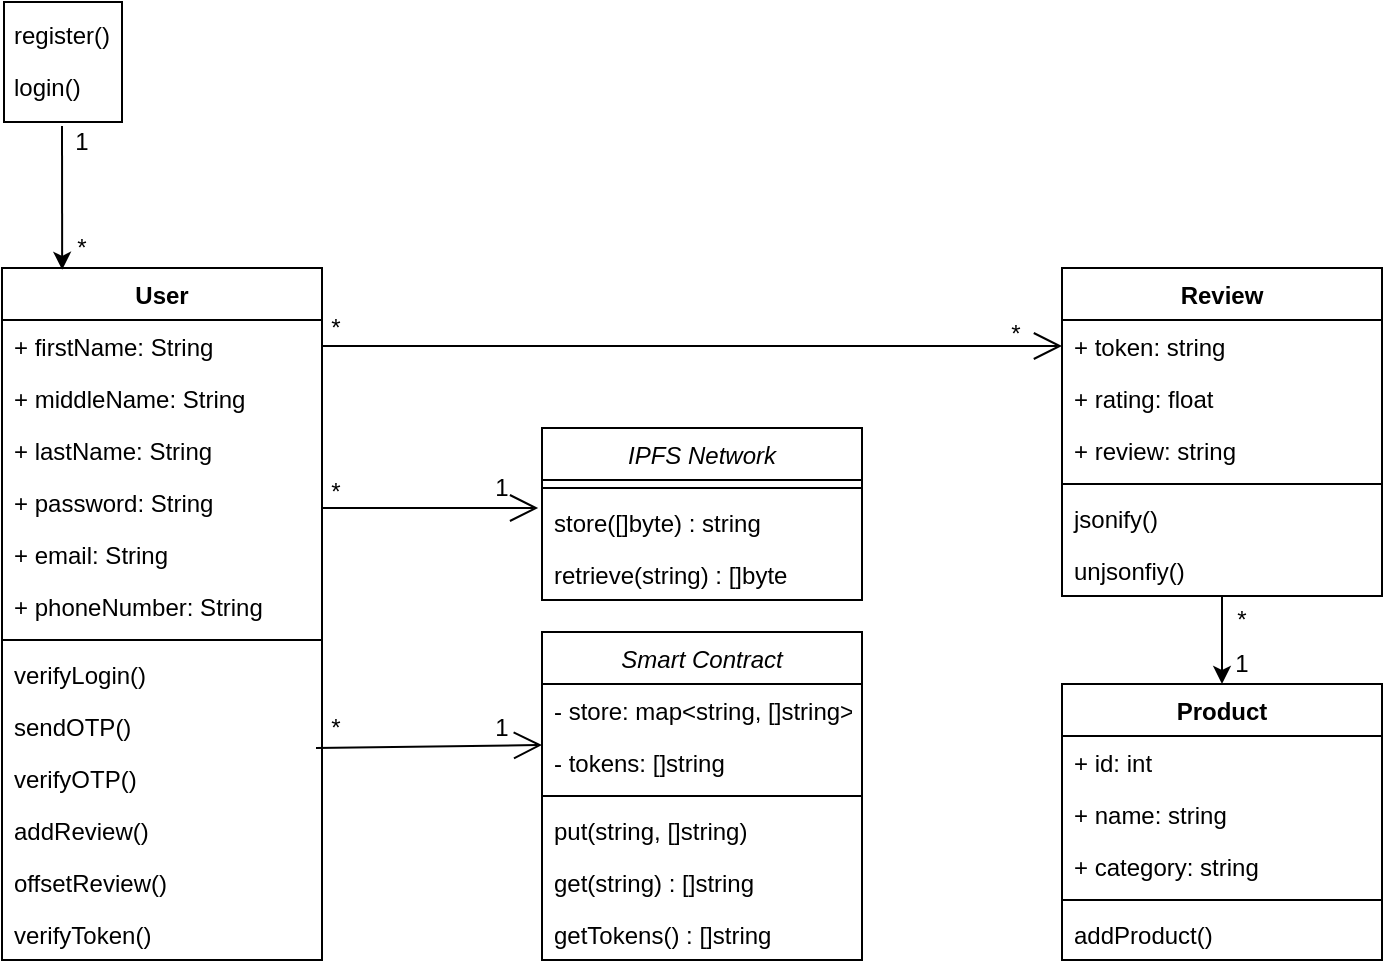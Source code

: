 <mxfile version="14.4.2" type="device"><diagram id="wdPWz4JIPlnxMpHDHww-" name="Page-1"><mxGraphModel dx="868" dy="478" grid="1" gridSize="10" guides="1" tooltips="1" connect="1" arrows="1" fold="1" page="1" pageScale="1" pageWidth="850" pageHeight="1100" math="0" shadow="0"><root><mxCell id="0"/><mxCell id="1" parent="0"/><mxCell id="s7AOD7sa34dvjV7KfI_O-47" value="" style="rounded=0;whiteSpace=wrap;html=1;" vertex="1" parent="1"><mxGeometry x="131" y="27" width="59" height="60" as="geometry"/></mxCell><mxCell id="s7AOD7sa34dvjV7KfI_O-8" value="User" style="swimlane;fontStyle=1;align=center;verticalAlign=top;childLayout=stackLayout;horizontal=1;startSize=26;horizontalStack=0;resizeParent=1;resizeParentMax=0;resizeLast=0;collapsible=1;marginBottom=0;" vertex="1" parent="1"><mxGeometry x="130" y="160" width="160" height="346" as="geometry"/></mxCell><mxCell id="s7AOD7sa34dvjV7KfI_O-12" value="+ firstName: String" style="text;strokeColor=none;fillColor=none;align=left;verticalAlign=top;spacingLeft=4;spacingRight=4;overflow=hidden;rotatable=0;points=[[0,0.5],[1,0.5]];portConstraint=eastwest;" vertex="1" parent="s7AOD7sa34dvjV7KfI_O-8"><mxGeometry y="26" width="160" height="26" as="geometry"/></mxCell><mxCell id="s7AOD7sa34dvjV7KfI_O-13" value="+ middleName: String" style="text;strokeColor=none;fillColor=none;align=left;verticalAlign=top;spacingLeft=4;spacingRight=4;overflow=hidden;rotatable=0;points=[[0,0.5],[1,0.5]];portConstraint=eastwest;" vertex="1" parent="s7AOD7sa34dvjV7KfI_O-8"><mxGeometry y="52" width="160" height="26" as="geometry"/></mxCell><mxCell id="s7AOD7sa34dvjV7KfI_O-14" value="+ lastName: String" style="text;strokeColor=none;fillColor=none;align=left;verticalAlign=top;spacingLeft=4;spacingRight=4;overflow=hidden;rotatable=0;points=[[0,0.5],[1,0.5]];portConstraint=eastwest;" vertex="1" parent="s7AOD7sa34dvjV7KfI_O-8"><mxGeometry y="78" width="160" height="26" as="geometry"/></mxCell><mxCell id="s7AOD7sa34dvjV7KfI_O-17" value="+ password: String" style="text;strokeColor=none;fillColor=none;align=left;verticalAlign=top;spacingLeft=4;spacingRight=4;overflow=hidden;rotatable=0;points=[[0,0.5],[1,0.5]];portConstraint=eastwest;" vertex="1" parent="s7AOD7sa34dvjV7KfI_O-8"><mxGeometry y="104" width="160" height="26" as="geometry"/></mxCell><mxCell id="s7AOD7sa34dvjV7KfI_O-16" value="+ email: String" style="text;strokeColor=none;fillColor=none;align=left;verticalAlign=top;spacingLeft=4;spacingRight=4;overflow=hidden;rotatable=0;points=[[0,0.5],[1,0.5]];portConstraint=eastwest;" vertex="1" parent="s7AOD7sa34dvjV7KfI_O-8"><mxGeometry y="130" width="160" height="26" as="geometry"/></mxCell><mxCell id="s7AOD7sa34dvjV7KfI_O-15" value="+ phoneNumber: String" style="text;strokeColor=none;fillColor=none;align=left;verticalAlign=top;spacingLeft=4;spacingRight=4;overflow=hidden;rotatable=0;points=[[0,0.5],[1,0.5]];portConstraint=eastwest;" vertex="1" parent="s7AOD7sa34dvjV7KfI_O-8"><mxGeometry y="156" width="160" height="26" as="geometry"/></mxCell><mxCell id="s7AOD7sa34dvjV7KfI_O-10" value="" style="line;strokeWidth=1;fillColor=none;align=left;verticalAlign=middle;spacingTop=-1;spacingLeft=3;spacingRight=3;rotatable=0;labelPosition=right;points=[];portConstraint=eastwest;" vertex="1" parent="s7AOD7sa34dvjV7KfI_O-8"><mxGeometry y="182" width="160" height="8" as="geometry"/></mxCell><mxCell id="s7AOD7sa34dvjV7KfI_O-23" value="verifyLogin()" style="text;strokeColor=none;fillColor=none;align=left;verticalAlign=top;spacingLeft=4;spacingRight=4;overflow=hidden;rotatable=0;points=[[0,0.5],[1,0.5]];portConstraint=eastwest;" vertex="1" parent="s7AOD7sa34dvjV7KfI_O-8"><mxGeometry y="190" width="160" height="26" as="geometry"/></mxCell><mxCell id="s7AOD7sa34dvjV7KfI_O-31" value="sendOTP()" style="text;strokeColor=none;fillColor=none;align=left;verticalAlign=top;spacingLeft=4;spacingRight=4;overflow=hidden;rotatable=0;points=[[0,0.5],[1,0.5]];portConstraint=eastwest;" vertex="1" parent="s7AOD7sa34dvjV7KfI_O-8"><mxGeometry y="216" width="160" height="26" as="geometry"/></mxCell><mxCell id="s7AOD7sa34dvjV7KfI_O-30" value="verifyOTP()" style="text;strokeColor=none;fillColor=none;align=left;verticalAlign=top;spacingLeft=4;spacingRight=4;overflow=hidden;rotatable=0;points=[[0,0.5],[1,0.5]];portConstraint=eastwest;" vertex="1" parent="s7AOD7sa34dvjV7KfI_O-8"><mxGeometry y="242" width="160" height="26" as="geometry"/></mxCell><mxCell id="s7AOD7sa34dvjV7KfI_O-24" value="addReview()" style="text;strokeColor=none;fillColor=none;align=left;verticalAlign=top;spacingLeft=4;spacingRight=4;overflow=hidden;rotatable=0;points=[[0,0.5],[1,0.5]];portConstraint=eastwest;" vertex="1" parent="s7AOD7sa34dvjV7KfI_O-8"><mxGeometry y="268" width="160" height="26" as="geometry"/></mxCell><mxCell id="s7AOD7sa34dvjV7KfI_O-25" value="offsetReview()" style="text;strokeColor=none;fillColor=none;align=left;verticalAlign=top;spacingLeft=4;spacingRight=4;overflow=hidden;rotatable=0;points=[[0,0.5],[1,0.5]];portConstraint=eastwest;" vertex="1" parent="s7AOD7sa34dvjV7KfI_O-8"><mxGeometry y="294" width="160" height="26" as="geometry"/></mxCell><mxCell id="s7AOD7sa34dvjV7KfI_O-87" value="verifyToken()" style="text;strokeColor=none;fillColor=none;align=left;verticalAlign=top;spacingLeft=4;spacingRight=4;overflow=hidden;rotatable=0;points=[[0,0.5],[1,0.5]];portConstraint=eastwest;" vertex="1" parent="s7AOD7sa34dvjV7KfI_O-8"><mxGeometry y="320" width="160" height="26" as="geometry"/></mxCell><mxCell id="s7AOD7sa34dvjV7KfI_O-33" value="Product" style="swimlane;fontStyle=1;align=center;verticalAlign=top;childLayout=stackLayout;horizontal=1;startSize=26;horizontalStack=0;resizeParent=1;resizeParentMax=0;resizeLast=0;collapsible=1;marginBottom=0;" vertex="1" parent="1"><mxGeometry x="660" y="368" width="160" height="138" as="geometry"/></mxCell><mxCell id="s7AOD7sa34dvjV7KfI_O-37" value="+ id: int" style="text;strokeColor=none;fillColor=none;align=left;verticalAlign=top;spacingLeft=4;spacingRight=4;overflow=hidden;rotatable=0;points=[[0,0.5],[1,0.5]];portConstraint=eastwest;" vertex="1" parent="s7AOD7sa34dvjV7KfI_O-33"><mxGeometry y="26" width="160" height="26" as="geometry"/></mxCell><mxCell id="s7AOD7sa34dvjV7KfI_O-38" value="+ name: string" style="text;strokeColor=none;fillColor=none;align=left;verticalAlign=top;spacingLeft=4;spacingRight=4;overflow=hidden;rotatable=0;points=[[0,0.5],[1,0.5]];portConstraint=eastwest;" vertex="1" parent="s7AOD7sa34dvjV7KfI_O-33"><mxGeometry y="52" width="160" height="26" as="geometry"/></mxCell><mxCell id="s7AOD7sa34dvjV7KfI_O-40" value="+ category: string" style="text;strokeColor=none;fillColor=none;align=left;verticalAlign=top;spacingLeft=4;spacingRight=4;overflow=hidden;rotatable=0;points=[[0,0.5],[1,0.5]];portConstraint=eastwest;" vertex="1" parent="s7AOD7sa34dvjV7KfI_O-33"><mxGeometry y="78" width="160" height="26" as="geometry"/></mxCell><mxCell id="s7AOD7sa34dvjV7KfI_O-35" value="" style="line;strokeWidth=1;fillColor=none;align=left;verticalAlign=middle;spacingTop=-1;spacingLeft=3;spacingRight=3;rotatable=0;labelPosition=right;points=[];portConstraint=eastwest;" vertex="1" parent="s7AOD7sa34dvjV7KfI_O-33"><mxGeometry y="104" width="160" height="8" as="geometry"/></mxCell><mxCell id="s7AOD7sa34dvjV7KfI_O-36" value="addProduct()" style="text;strokeColor=none;fillColor=none;align=left;verticalAlign=top;spacingLeft=4;spacingRight=4;overflow=hidden;rotatable=0;points=[[0,0.5],[1,0.5]];portConstraint=eastwest;" vertex="1" parent="s7AOD7sa34dvjV7KfI_O-33"><mxGeometry y="112" width="160" height="26" as="geometry"/></mxCell><mxCell id="s7AOD7sa34dvjV7KfI_O-41" value="Review" style="swimlane;fontStyle=1;align=center;verticalAlign=top;childLayout=stackLayout;horizontal=1;startSize=26;horizontalStack=0;resizeParent=1;resizeParentMax=0;resizeLast=0;collapsible=1;marginBottom=0;" vertex="1" parent="1"><mxGeometry x="660" y="160" width="160" height="164" as="geometry"/></mxCell><mxCell id="s7AOD7sa34dvjV7KfI_O-105" value="+ token: string" style="text;strokeColor=none;fillColor=none;align=left;verticalAlign=top;spacingLeft=4;spacingRight=4;overflow=hidden;rotatable=0;points=[[0,0.5],[1,0.5]];portConstraint=eastwest;" vertex="1" parent="s7AOD7sa34dvjV7KfI_O-41"><mxGeometry y="26" width="160" height="26" as="geometry"/></mxCell><mxCell id="s7AOD7sa34dvjV7KfI_O-19" value="+ rating: float" style="text;strokeColor=none;fillColor=none;align=left;verticalAlign=top;spacingLeft=4;spacingRight=4;overflow=hidden;rotatable=0;points=[[0,0.5],[1,0.5]];portConstraint=eastwest;" vertex="1" parent="s7AOD7sa34dvjV7KfI_O-41"><mxGeometry y="52" width="160" height="26" as="geometry"/></mxCell><mxCell id="s7AOD7sa34dvjV7KfI_O-20" value="+ review: string" style="text;strokeColor=none;fillColor=none;align=left;verticalAlign=top;spacingLeft=4;spacingRight=4;overflow=hidden;rotatable=0;points=[[0,0.5],[1,0.5]];portConstraint=eastwest;" vertex="1" parent="s7AOD7sa34dvjV7KfI_O-41"><mxGeometry y="78" width="160" height="26" as="geometry"/></mxCell><mxCell id="s7AOD7sa34dvjV7KfI_O-43" value="" style="line;strokeWidth=1;fillColor=none;align=left;verticalAlign=middle;spacingTop=-1;spacingLeft=3;spacingRight=3;rotatable=0;labelPosition=right;points=[];portConstraint=eastwest;" vertex="1" parent="s7AOD7sa34dvjV7KfI_O-41"><mxGeometry y="104" width="160" height="8" as="geometry"/></mxCell><mxCell id="s7AOD7sa34dvjV7KfI_O-44" value="jsonify()" style="text;strokeColor=none;fillColor=none;align=left;verticalAlign=top;spacingLeft=4;spacingRight=4;overflow=hidden;rotatable=0;points=[[0,0.5],[1,0.5]];portConstraint=eastwest;" vertex="1" parent="s7AOD7sa34dvjV7KfI_O-41"><mxGeometry y="112" width="160" height="26" as="geometry"/></mxCell><mxCell id="s7AOD7sa34dvjV7KfI_O-46" value="unjsonfiy()" style="text;strokeColor=none;fillColor=none;align=left;verticalAlign=top;spacingLeft=4;spacingRight=4;overflow=hidden;rotatable=0;points=[[0,0.5],[1,0.5]];portConstraint=eastwest;" vertex="1" parent="s7AOD7sa34dvjV7KfI_O-41"><mxGeometry y="138" width="160" height="26" as="geometry"/></mxCell><mxCell id="s7AOD7sa34dvjV7KfI_O-11" value="register()" style="text;strokeColor=none;fillColor=none;align=left;verticalAlign=top;spacingLeft=4;spacingRight=4;overflow=hidden;rotatable=0;points=[[0,0.5],[1,0.5]];portConstraint=eastwest;" vertex="1" parent="1"><mxGeometry x="130" y="30" width="160" height="26" as="geometry"/></mxCell><mxCell id="s7AOD7sa34dvjV7KfI_O-22" value="login()" style="text;strokeColor=none;fillColor=none;align=left;verticalAlign=top;spacingLeft=4;spacingRight=4;overflow=hidden;rotatable=0;points=[[0,0.5],[1,0.5]];portConstraint=eastwest;" vertex="1" parent="1"><mxGeometry x="130" y="56" width="160" height="26" as="geometry"/></mxCell><mxCell id="s7AOD7sa34dvjV7KfI_O-49" value="" style="endArrow=classic;html=1;entryX=0.188;entryY=0.006;entryDx=0;entryDy=0;entryPerimeter=0;" edge="1" parent="1"><mxGeometry width="50" height="50" relative="1" as="geometry"><mxPoint x="160" y="89" as="sourcePoint"/><mxPoint x="160.08" y="160.92" as="targetPoint"/></mxGeometry></mxCell><mxCell id="s7AOD7sa34dvjV7KfI_O-51" value="1" style="text;html=1;strokeColor=none;fillColor=none;align=center;verticalAlign=middle;whiteSpace=wrap;rounded=0;" vertex="1" parent="1"><mxGeometry x="150" y="87" width="40" height="20" as="geometry"/></mxCell><mxCell id="s7AOD7sa34dvjV7KfI_O-53" value="*" style="text;html=1;strokeColor=none;fillColor=none;align=center;verticalAlign=middle;whiteSpace=wrap;rounded=0;" vertex="1" parent="1"><mxGeometry x="150" y="140" width="40" height="20" as="geometry"/></mxCell><mxCell id="s7AOD7sa34dvjV7KfI_O-65" value="" style="endArrow=classic;html=1;entryX=0.5;entryY=0;entryDx=0;entryDy=0;exitX=0.5;exitY=1;exitDx=0;exitDy=0;" edge="1" parent="1" source="s7AOD7sa34dvjV7KfI_O-41" target="s7AOD7sa34dvjV7KfI_O-33"><mxGeometry width="50" height="50" relative="1" as="geometry"><mxPoint x="400" y="320" as="sourcePoint"/><mxPoint x="450" y="270" as="targetPoint"/></mxGeometry></mxCell><mxCell id="s7AOD7sa34dvjV7KfI_O-66" value="1" style="text;html=1;strokeColor=none;fillColor=none;align=center;verticalAlign=middle;whiteSpace=wrap;rounded=0;" vertex="1" parent="1"><mxGeometry x="730" y="348" width="40" height="20" as="geometry"/></mxCell><mxCell id="s7AOD7sa34dvjV7KfI_O-67" value="*" style="text;html=1;strokeColor=none;fillColor=none;align=center;verticalAlign=middle;whiteSpace=wrap;rounded=0;" vertex="1" parent="1"><mxGeometry x="730" y="326" width="40" height="20" as="geometry"/></mxCell><mxCell id="s7AOD7sa34dvjV7KfI_O-69" value="Smart Contract" style="swimlane;fontStyle=2;align=center;verticalAlign=top;childLayout=stackLayout;horizontal=1;startSize=26;horizontalStack=0;resizeParent=1;resizeLast=0;collapsible=1;marginBottom=0;rounded=0;shadow=0;strokeWidth=1;" vertex="1" parent="1"><mxGeometry x="400" y="342" width="160" height="164" as="geometry"><mxRectangle x="230" y="140" width="160" height="26" as="alternateBounds"/></mxGeometry></mxCell><mxCell id="s7AOD7sa34dvjV7KfI_O-70" value="- store: map&lt;string, []string&gt;" style="text;align=left;verticalAlign=top;spacingLeft=4;spacingRight=4;overflow=hidden;rotatable=0;points=[[0,0.5],[1,0.5]];portConstraint=eastwest;" vertex="1" parent="s7AOD7sa34dvjV7KfI_O-69"><mxGeometry y="26" width="160" height="26" as="geometry"/></mxCell><mxCell id="s7AOD7sa34dvjV7KfI_O-71" value="- tokens: []string" style="text;align=left;verticalAlign=top;spacingLeft=4;spacingRight=4;overflow=hidden;rotatable=0;points=[[0,0.5],[1,0.5]];portConstraint=eastwest;rounded=0;shadow=0;html=0;" vertex="1" parent="s7AOD7sa34dvjV7KfI_O-69"><mxGeometry y="52" width="160" height="26" as="geometry"/></mxCell><mxCell id="s7AOD7sa34dvjV7KfI_O-72" value="" style="line;html=1;strokeWidth=1;align=left;verticalAlign=middle;spacingTop=-1;spacingLeft=3;spacingRight=3;rotatable=0;labelPosition=right;points=[];portConstraint=eastwest;" vertex="1" parent="s7AOD7sa34dvjV7KfI_O-69"><mxGeometry y="78" width="160" height="8" as="geometry"/></mxCell><mxCell id="s7AOD7sa34dvjV7KfI_O-73" value="put(string, []string)" style="text;align=left;verticalAlign=top;spacingLeft=4;spacingRight=4;overflow=hidden;rotatable=0;points=[[0,0.5],[1,0.5]];portConstraint=eastwest;" vertex="1" parent="s7AOD7sa34dvjV7KfI_O-69"><mxGeometry y="86" width="160" height="26" as="geometry"/></mxCell><mxCell id="s7AOD7sa34dvjV7KfI_O-74" value="get(string) : []string" style="text;align=left;verticalAlign=top;spacingLeft=4;spacingRight=4;overflow=hidden;rotatable=0;points=[[0,0.5],[1,0.5]];portConstraint=eastwest;" vertex="1" parent="s7AOD7sa34dvjV7KfI_O-69"><mxGeometry y="112" width="160" height="26" as="geometry"/></mxCell><mxCell id="s7AOD7sa34dvjV7KfI_O-75" value="getTokens() : []string" style="text;align=left;verticalAlign=top;spacingLeft=4;spacingRight=4;overflow=hidden;rotatable=0;points=[[0,0.5],[1,0.5]];portConstraint=eastwest;" vertex="1" parent="s7AOD7sa34dvjV7KfI_O-69"><mxGeometry y="138" width="160" height="26" as="geometry"/></mxCell><mxCell id="s7AOD7sa34dvjV7KfI_O-80" value="IPFS Network" style="swimlane;fontStyle=2;align=center;verticalAlign=top;childLayout=stackLayout;horizontal=1;startSize=26;horizontalStack=0;resizeParent=1;resizeLast=0;collapsible=1;marginBottom=0;rounded=0;shadow=0;strokeWidth=1;" vertex="1" parent="1"><mxGeometry x="400" y="240" width="160" height="86" as="geometry"><mxRectangle x="230" y="140" width="160" height="26" as="alternateBounds"/></mxGeometry></mxCell><mxCell id="s7AOD7sa34dvjV7KfI_O-81" value="" style="line;html=1;strokeWidth=1;align=left;verticalAlign=middle;spacingTop=-1;spacingLeft=3;spacingRight=3;rotatable=0;labelPosition=right;points=[];portConstraint=eastwest;" vertex="1" parent="s7AOD7sa34dvjV7KfI_O-80"><mxGeometry y="26" width="160" height="8" as="geometry"/></mxCell><mxCell id="s7AOD7sa34dvjV7KfI_O-82" value="store([]byte) : string" style="text;align=left;verticalAlign=top;spacingLeft=4;spacingRight=4;overflow=hidden;rotatable=0;points=[[0,0.5],[1,0.5]];portConstraint=eastwest;" vertex="1" parent="s7AOD7sa34dvjV7KfI_O-80"><mxGeometry y="34" width="160" height="26" as="geometry"/></mxCell><mxCell id="s7AOD7sa34dvjV7KfI_O-83" value="retrieve(string) : []byte" style="text;align=left;verticalAlign=top;spacingLeft=4;spacingRight=4;overflow=hidden;rotatable=0;points=[[0,0.5],[1,0.5]];portConstraint=eastwest;" vertex="1" parent="s7AOD7sa34dvjV7KfI_O-80"><mxGeometry y="60" width="160" height="26" as="geometry"/></mxCell><mxCell id="s7AOD7sa34dvjV7KfI_O-84" value="" style="endArrow=open;endFill=1;endSize=12;html=1;exitX=1;exitY=0.5;exitDx=0;exitDy=0;" edge="1" parent="1" source="s7AOD7sa34dvjV7KfI_O-12" target="s7AOD7sa34dvjV7KfI_O-105"><mxGeometry width="160" relative="1" as="geometry"><mxPoint x="560" y="202.5" as="sourcePoint"/><mxPoint x="660" y="203" as="targetPoint"/></mxGeometry></mxCell><mxCell id="s7AOD7sa34dvjV7KfI_O-85" value="" style="endArrow=open;endFill=1;endSize=12;html=1;entryX=-0.012;entryY=0.231;entryDx=0;entryDy=0;entryPerimeter=0;" edge="1" parent="1" target="s7AOD7sa34dvjV7KfI_O-82"><mxGeometry width="160" relative="1" as="geometry"><mxPoint x="290" y="280" as="sourcePoint"/><mxPoint x="510" y="290" as="targetPoint"/></mxGeometry></mxCell><mxCell id="s7AOD7sa34dvjV7KfI_O-86" value="" style="endArrow=open;endFill=1;endSize=12;html=1;exitX=0.25;exitY=1;exitDx=0;exitDy=0;entryX=-0.012;entryY=0.231;entryDx=0;entryDy=0;entryPerimeter=0;" edge="1" parent="1" source="s7AOD7sa34dvjV7KfI_O-98"><mxGeometry width="160" relative="1" as="geometry"><mxPoint x="291.92" y="397.5" as="sourcePoint"/><mxPoint x="400.0" y="398.506" as="targetPoint"/></mxGeometry></mxCell><mxCell id="s7AOD7sa34dvjV7KfI_O-88" value="1" style="text;html=1;strokeColor=none;fillColor=none;align=center;verticalAlign=middle;whiteSpace=wrap;rounded=0;" vertex="1" parent="1"><mxGeometry x="360" y="260" width="40" height="20" as="geometry"/></mxCell><mxCell id="s7AOD7sa34dvjV7KfI_O-91" value="*" style="text;html=1;strokeColor=none;fillColor=none;align=center;verticalAlign=middle;whiteSpace=wrap;rounded=0;" vertex="1" parent="1"><mxGeometry x="277" y="262" width="40" height="20" as="geometry"/></mxCell><mxCell id="s7AOD7sa34dvjV7KfI_O-98" value="*" style="text;html=1;strokeColor=none;fillColor=none;align=center;verticalAlign=middle;whiteSpace=wrap;rounded=0;" vertex="1" parent="1"><mxGeometry x="277" y="380" width="40" height="20" as="geometry"/></mxCell><mxCell id="s7AOD7sa34dvjV7KfI_O-99" value="1" style="text;html=1;strokeColor=none;fillColor=none;align=center;verticalAlign=middle;whiteSpace=wrap;rounded=0;" vertex="1" parent="1"><mxGeometry x="360" y="380" width="40" height="20" as="geometry"/></mxCell><mxCell id="s7AOD7sa34dvjV7KfI_O-100" value="*" style="text;html=1;strokeColor=none;fillColor=none;align=center;verticalAlign=middle;whiteSpace=wrap;rounded=0;" vertex="1" parent="1"><mxGeometry x="277" y="180" width="40" height="20" as="geometry"/></mxCell><mxCell id="s7AOD7sa34dvjV7KfI_O-102" value="*" style="text;html=1;strokeColor=none;fillColor=none;align=center;verticalAlign=middle;whiteSpace=wrap;rounded=0;" vertex="1" parent="1"><mxGeometry x="617" y="183" width="40" height="20" as="geometry"/></mxCell></root></mxGraphModel></diagram></mxfile>